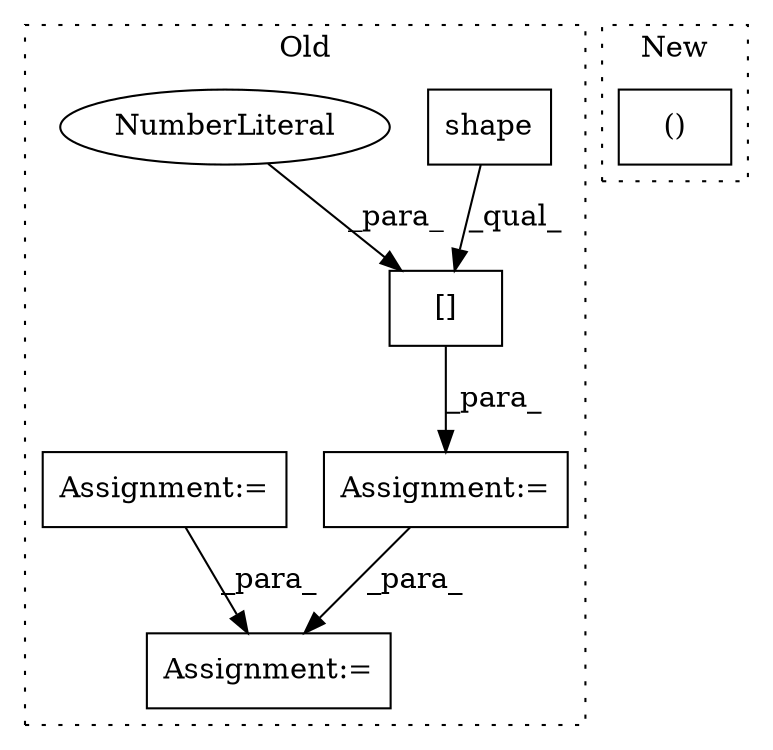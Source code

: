 digraph G {
subgraph cluster0 {
1 [label="shape" a="32" s="2610,2619" l="6,1" shape="box"];
3 [label="[]" a="2" s="2599,2622" l="22,1" shape="box"];
4 [label="NumberLiteral" a="34" s="2621" l="1" shape="ellipse"];
5 [label="Assignment:=" a="7" s="2734" l="1" shape="box"];
6 [label="Assignment:=" a="7" s="2598" l="1" shape="box"];
7 [label="Assignment:=" a="7" s="2570" l="1" shape="box"];
label = "Old";
style="dotted";
}
subgraph cluster1 {
2 [label="()" a="106" s="2640" l="20" shape="box"];
label = "New";
style="dotted";
}
1 -> 3 [label="_qual_"];
3 -> 6 [label="_para_"];
4 -> 3 [label="_para_"];
6 -> 5 [label="_para_"];
7 -> 5 [label="_para_"];
}